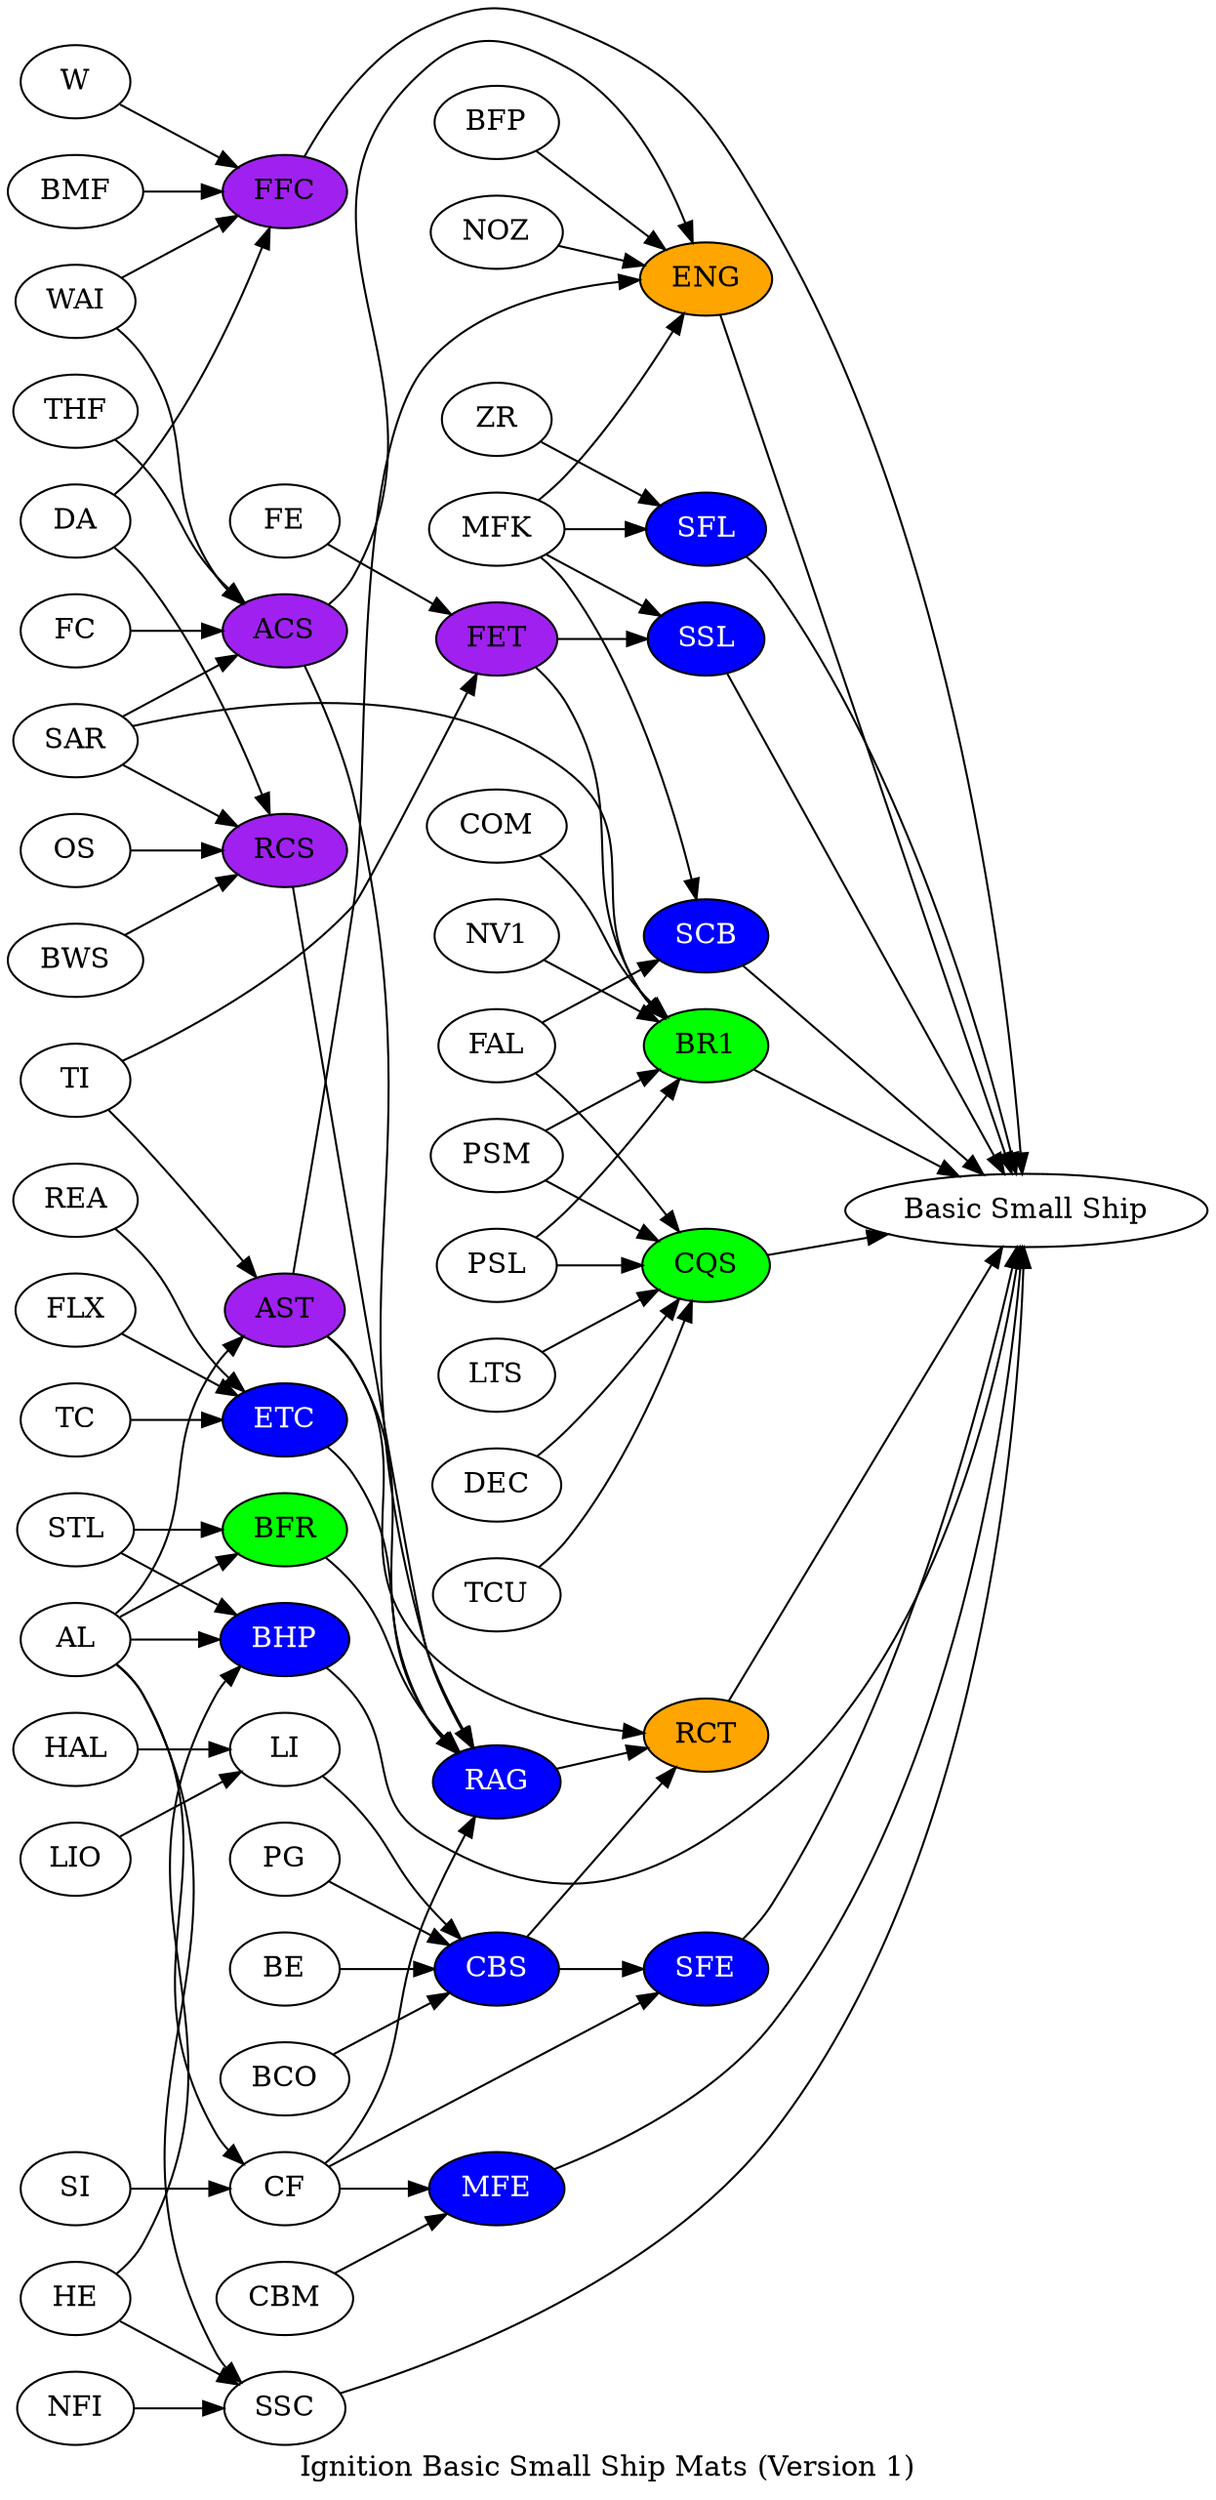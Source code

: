 digraph SmallShip {
    label = "Ignition Basic Small Ship Mats (Version 1)"
    rankdir=LR
    node [style=filled]
    
    // Scientists
    node [fillcolor = orange, fontcolor=black] //scientists

    ENG RCT // SPF
    
    // Engineers
    node [fillcolor = purple, fontcolor = black] //engineers
    FFC ACS RCS // APF
    FET AST // ASM
    
    // Technicians
    node [fillcolor=blue,fontcolor=white] //technicians
    BHP // HWP
    MFE SFE // CLR
    SSL SCB SFL // SKF
    RAG CBS // ECA
    ETC // TNP
    
    // Settlers
    node [fillcolor=green, fontcolor=black] //settlers
    BR1 CQS // UPF
    BFR // FS
    
    // Pio only (default)
    node [fillcolor=white]

    // Ship itself
    { BHP BR1 CQS ENG FFC MFE RCT SCB SFE SFL SSC SSL } -> "Basic Small Ship"
    
    // SKF
    { FET MFK } -> SSL
    { FAL MFK } -> SCB
    { ZR MFK } -> SFL
    // WEL
    { NFI AL HE } -> SSC
    // SPF
    { BFP NOZ AST ACS MFK } -> ENG
    { RAG AST CBS } -> RCT
    // CLR
    { CF CBM } -> MFE
    { CF CBS } -> SFE
    // APF
    { W WAI DA BMF } -> FFC
    { WAI SAR FC THF } -> ACS
    { BWS OS SAR DA } -> RCS
    // UPF
    { PSL PSM FET NV1 SAR COM } -> BR1
    { PSL PSM FAL LTS DEC TCU } -> CQS
    // HWP
    { AL STL HE } -> BHP
    // ASM
    { FE TI } -> FET
    { AL TI } -> AST
    // ECA
    { ETC BFR CF ACS RCS AST } -> RAG
    { LI BE BCO PG } -> CBS
    // TNP
    { TC REA FLX } -> ETC
    // FS
    { STL AL } -> BFR
    // SME
    { AL SI } -> CF
    { HAL LIO } -> LI
    
}
